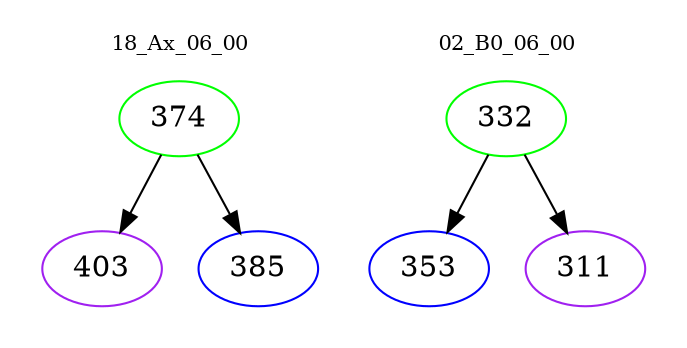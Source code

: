 digraph{
subgraph cluster_0 {
color = white
label = "18_Ax_06_00";
fontsize=10;
T0_374 [label="374", color="green"]
T0_374 -> T0_403 [color="black"]
T0_403 [label="403", color="purple"]
T0_374 -> T0_385 [color="black"]
T0_385 [label="385", color="blue"]
}
subgraph cluster_1 {
color = white
label = "02_B0_06_00";
fontsize=10;
T1_332 [label="332", color="green"]
T1_332 -> T1_353 [color="black"]
T1_353 [label="353", color="blue"]
T1_332 -> T1_311 [color="black"]
T1_311 [label="311", color="purple"]
}
}
